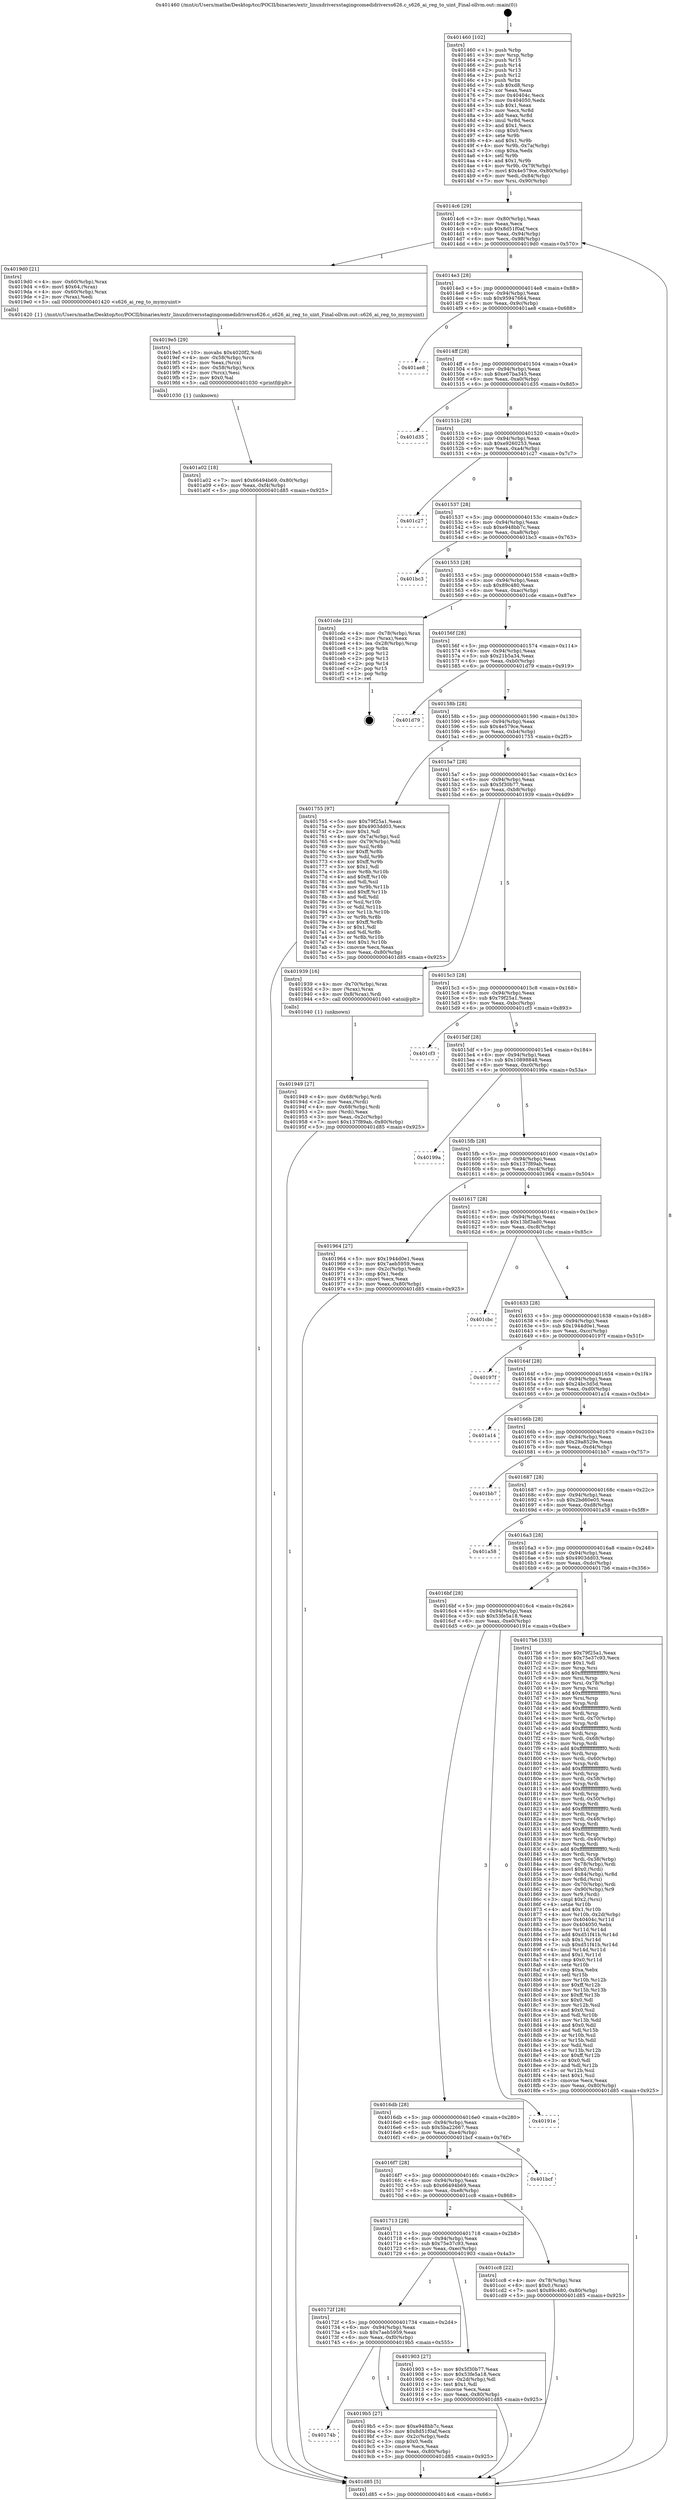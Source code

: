 digraph "0x401460" {
  label = "0x401460 (/mnt/c/Users/mathe/Desktop/tcc/POCII/binaries/extr_linuxdriversstagingcomedidriverss626.c_s626_ai_reg_to_uint_Final-ollvm.out::main(0))"
  labelloc = "t"
  node[shape=record]

  Entry [label="",width=0.3,height=0.3,shape=circle,fillcolor=black,style=filled]
  "0x4014c6" [label="{
     0x4014c6 [29]\l
     | [instrs]\l
     &nbsp;&nbsp;0x4014c6 \<+3\>: mov -0x80(%rbp),%eax\l
     &nbsp;&nbsp;0x4014c9 \<+2\>: mov %eax,%ecx\l
     &nbsp;&nbsp;0x4014cb \<+6\>: sub $0x8d51f0af,%ecx\l
     &nbsp;&nbsp;0x4014d1 \<+6\>: mov %eax,-0x94(%rbp)\l
     &nbsp;&nbsp;0x4014d7 \<+6\>: mov %ecx,-0x98(%rbp)\l
     &nbsp;&nbsp;0x4014dd \<+6\>: je 00000000004019d0 \<main+0x570\>\l
  }"]
  "0x4019d0" [label="{
     0x4019d0 [21]\l
     | [instrs]\l
     &nbsp;&nbsp;0x4019d0 \<+4\>: mov -0x60(%rbp),%rax\l
     &nbsp;&nbsp;0x4019d4 \<+6\>: movl $0x64,(%rax)\l
     &nbsp;&nbsp;0x4019da \<+4\>: mov -0x60(%rbp),%rax\l
     &nbsp;&nbsp;0x4019de \<+2\>: mov (%rax),%edi\l
     &nbsp;&nbsp;0x4019e0 \<+5\>: call 0000000000401420 \<s626_ai_reg_to_mymyuint\>\l
     | [calls]\l
     &nbsp;&nbsp;0x401420 \{1\} (/mnt/c/Users/mathe/Desktop/tcc/POCII/binaries/extr_linuxdriversstagingcomedidriverss626.c_s626_ai_reg_to_uint_Final-ollvm.out::s626_ai_reg_to_mymyuint)\l
  }"]
  "0x4014e3" [label="{
     0x4014e3 [28]\l
     | [instrs]\l
     &nbsp;&nbsp;0x4014e3 \<+5\>: jmp 00000000004014e8 \<main+0x88\>\l
     &nbsp;&nbsp;0x4014e8 \<+6\>: mov -0x94(%rbp),%eax\l
     &nbsp;&nbsp;0x4014ee \<+5\>: sub $0x95947664,%eax\l
     &nbsp;&nbsp;0x4014f3 \<+6\>: mov %eax,-0x9c(%rbp)\l
     &nbsp;&nbsp;0x4014f9 \<+6\>: je 0000000000401ae8 \<main+0x688\>\l
  }"]
  Exit [label="",width=0.3,height=0.3,shape=circle,fillcolor=black,style=filled,peripheries=2]
  "0x401ae8" [label="{
     0x401ae8\l
  }", style=dashed]
  "0x4014ff" [label="{
     0x4014ff [28]\l
     | [instrs]\l
     &nbsp;&nbsp;0x4014ff \<+5\>: jmp 0000000000401504 \<main+0xa4\>\l
     &nbsp;&nbsp;0x401504 \<+6\>: mov -0x94(%rbp),%eax\l
     &nbsp;&nbsp;0x40150a \<+5\>: sub $0xe67ba345,%eax\l
     &nbsp;&nbsp;0x40150f \<+6\>: mov %eax,-0xa0(%rbp)\l
     &nbsp;&nbsp;0x401515 \<+6\>: je 0000000000401d35 \<main+0x8d5\>\l
  }"]
  "0x401a02" [label="{
     0x401a02 [18]\l
     | [instrs]\l
     &nbsp;&nbsp;0x401a02 \<+7\>: movl $0x66494b69,-0x80(%rbp)\l
     &nbsp;&nbsp;0x401a09 \<+6\>: mov %eax,-0xf4(%rbp)\l
     &nbsp;&nbsp;0x401a0f \<+5\>: jmp 0000000000401d85 \<main+0x925\>\l
  }"]
  "0x401d35" [label="{
     0x401d35\l
  }", style=dashed]
  "0x40151b" [label="{
     0x40151b [28]\l
     | [instrs]\l
     &nbsp;&nbsp;0x40151b \<+5\>: jmp 0000000000401520 \<main+0xc0\>\l
     &nbsp;&nbsp;0x401520 \<+6\>: mov -0x94(%rbp),%eax\l
     &nbsp;&nbsp;0x401526 \<+5\>: sub $0xe9260253,%eax\l
     &nbsp;&nbsp;0x40152b \<+6\>: mov %eax,-0xa4(%rbp)\l
     &nbsp;&nbsp;0x401531 \<+6\>: je 0000000000401c27 \<main+0x7c7\>\l
  }"]
  "0x4019e5" [label="{
     0x4019e5 [29]\l
     | [instrs]\l
     &nbsp;&nbsp;0x4019e5 \<+10\>: movabs $0x4020f2,%rdi\l
     &nbsp;&nbsp;0x4019ef \<+4\>: mov -0x58(%rbp),%rcx\l
     &nbsp;&nbsp;0x4019f3 \<+2\>: mov %eax,(%rcx)\l
     &nbsp;&nbsp;0x4019f5 \<+4\>: mov -0x58(%rbp),%rcx\l
     &nbsp;&nbsp;0x4019f9 \<+2\>: mov (%rcx),%esi\l
     &nbsp;&nbsp;0x4019fb \<+2\>: mov $0x0,%al\l
     &nbsp;&nbsp;0x4019fd \<+5\>: call 0000000000401030 \<printf@plt\>\l
     | [calls]\l
     &nbsp;&nbsp;0x401030 \{1\} (unknown)\l
  }"]
  "0x401c27" [label="{
     0x401c27\l
  }", style=dashed]
  "0x401537" [label="{
     0x401537 [28]\l
     | [instrs]\l
     &nbsp;&nbsp;0x401537 \<+5\>: jmp 000000000040153c \<main+0xdc\>\l
     &nbsp;&nbsp;0x40153c \<+6\>: mov -0x94(%rbp),%eax\l
     &nbsp;&nbsp;0x401542 \<+5\>: sub $0xe948bb7c,%eax\l
     &nbsp;&nbsp;0x401547 \<+6\>: mov %eax,-0xa8(%rbp)\l
     &nbsp;&nbsp;0x40154d \<+6\>: je 0000000000401bc3 \<main+0x763\>\l
  }"]
  "0x40174b" [label="{
     0x40174b\l
  }", style=dashed]
  "0x401bc3" [label="{
     0x401bc3\l
  }", style=dashed]
  "0x401553" [label="{
     0x401553 [28]\l
     | [instrs]\l
     &nbsp;&nbsp;0x401553 \<+5\>: jmp 0000000000401558 \<main+0xf8\>\l
     &nbsp;&nbsp;0x401558 \<+6\>: mov -0x94(%rbp),%eax\l
     &nbsp;&nbsp;0x40155e \<+5\>: sub $0x89c480,%eax\l
     &nbsp;&nbsp;0x401563 \<+6\>: mov %eax,-0xac(%rbp)\l
     &nbsp;&nbsp;0x401569 \<+6\>: je 0000000000401cde \<main+0x87e\>\l
  }"]
  "0x4019b5" [label="{
     0x4019b5 [27]\l
     | [instrs]\l
     &nbsp;&nbsp;0x4019b5 \<+5\>: mov $0xe948bb7c,%eax\l
     &nbsp;&nbsp;0x4019ba \<+5\>: mov $0x8d51f0af,%ecx\l
     &nbsp;&nbsp;0x4019bf \<+3\>: mov -0x2c(%rbp),%edx\l
     &nbsp;&nbsp;0x4019c2 \<+3\>: cmp $0x0,%edx\l
     &nbsp;&nbsp;0x4019c5 \<+3\>: cmove %ecx,%eax\l
     &nbsp;&nbsp;0x4019c8 \<+3\>: mov %eax,-0x80(%rbp)\l
     &nbsp;&nbsp;0x4019cb \<+5\>: jmp 0000000000401d85 \<main+0x925\>\l
  }"]
  "0x401cde" [label="{
     0x401cde [21]\l
     | [instrs]\l
     &nbsp;&nbsp;0x401cde \<+4\>: mov -0x78(%rbp),%rax\l
     &nbsp;&nbsp;0x401ce2 \<+2\>: mov (%rax),%eax\l
     &nbsp;&nbsp;0x401ce4 \<+4\>: lea -0x28(%rbp),%rsp\l
     &nbsp;&nbsp;0x401ce8 \<+1\>: pop %rbx\l
     &nbsp;&nbsp;0x401ce9 \<+2\>: pop %r12\l
     &nbsp;&nbsp;0x401ceb \<+2\>: pop %r13\l
     &nbsp;&nbsp;0x401ced \<+2\>: pop %r14\l
     &nbsp;&nbsp;0x401cef \<+2\>: pop %r15\l
     &nbsp;&nbsp;0x401cf1 \<+1\>: pop %rbp\l
     &nbsp;&nbsp;0x401cf2 \<+1\>: ret\l
  }"]
  "0x40156f" [label="{
     0x40156f [28]\l
     | [instrs]\l
     &nbsp;&nbsp;0x40156f \<+5\>: jmp 0000000000401574 \<main+0x114\>\l
     &nbsp;&nbsp;0x401574 \<+6\>: mov -0x94(%rbp),%eax\l
     &nbsp;&nbsp;0x40157a \<+5\>: sub $0x21b5a34,%eax\l
     &nbsp;&nbsp;0x40157f \<+6\>: mov %eax,-0xb0(%rbp)\l
     &nbsp;&nbsp;0x401585 \<+6\>: je 0000000000401d79 \<main+0x919\>\l
  }"]
  "0x401949" [label="{
     0x401949 [27]\l
     | [instrs]\l
     &nbsp;&nbsp;0x401949 \<+4\>: mov -0x68(%rbp),%rdi\l
     &nbsp;&nbsp;0x40194d \<+2\>: mov %eax,(%rdi)\l
     &nbsp;&nbsp;0x40194f \<+4\>: mov -0x68(%rbp),%rdi\l
     &nbsp;&nbsp;0x401953 \<+2\>: mov (%rdi),%eax\l
     &nbsp;&nbsp;0x401955 \<+3\>: mov %eax,-0x2c(%rbp)\l
     &nbsp;&nbsp;0x401958 \<+7\>: movl $0x137f89ab,-0x80(%rbp)\l
     &nbsp;&nbsp;0x40195f \<+5\>: jmp 0000000000401d85 \<main+0x925\>\l
  }"]
  "0x401d79" [label="{
     0x401d79\l
  }", style=dashed]
  "0x40158b" [label="{
     0x40158b [28]\l
     | [instrs]\l
     &nbsp;&nbsp;0x40158b \<+5\>: jmp 0000000000401590 \<main+0x130\>\l
     &nbsp;&nbsp;0x401590 \<+6\>: mov -0x94(%rbp),%eax\l
     &nbsp;&nbsp;0x401596 \<+5\>: sub $0x4e579ce,%eax\l
     &nbsp;&nbsp;0x40159b \<+6\>: mov %eax,-0xb4(%rbp)\l
     &nbsp;&nbsp;0x4015a1 \<+6\>: je 0000000000401755 \<main+0x2f5\>\l
  }"]
  "0x40172f" [label="{
     0x40172f [28]\l
     | [instrs]\l
     &nbsp;&nbsp;0x40172f \<+5\>: jmp 0000000000401734 \<main+0x2d4\>\l
     &nbsp;&nbsp;0x401734 \<+6\>: mov -0x94(%rbp),%eax\l
     &nbsp;&nbsp;0x40173a \<+5\>: sub $0x7aeb5959,%eax\l
     &nbsp;&nbsp;0x40173f \<+6\>: mov %eax,-0xf0(%rbp)\l
     &nbsp;&nbsp;0x401745 \<+6\>: je 00000000004019b5 \<main+0x555\>\l
  }"]
  "0x401755" [label="{
     0x401755 [97]\l
     | [instrs]\l
     &nbsp;&nbsp;0x401755 \<+5\>: mov $0x79f25a1,%eax\l
     &nbsp;&nbsp;0x40175a \<+5\>: mov $0x4903dd03,%ecx\l
     &nbsp;&nbsp;0x40175f \<+2\>: mov $0x1,%dl\l
     &nbsp;&nbsp;0x401761 \<+4\>: mov -0x7a(%rbp),%sil\l
     &nbsp;&nbsp;0x401765 \<+4\>: mov -0x79(%rbp),%dil\l
     &nbsp;&nbsp;0x401769 \<+3\>: mov %sil,%r8b\l
     &nbsp;&nbsp;0x40176c \<+4\>: xor $0xff,%r8b\l
     &nbsp;&nbsp;0x401770 \<+3\>: mov %dil,%r9b\l
     &nbsp;&nbsp;0x401773 \<+4\>: xor $0xff,%r9b\l
     &nbsp;&nbsp;0x401777 \<+3\>: xor $0x1,%dl\l
     &nbsp;&nbsp;0x40177a \<+3\>: mov %r8b,%r10b\l
     &nbsp;&nbsp;0x40177d \<+4\>: and $0xff,%r10b\l
     &nbsp;&nbsp;0x401781 \<+3\>: and %dl,%sil\l
     &nbsp;&nbsp;0x401784 \<+3\>: mov %r9b,%r11b\l
     &nbsp;&nbsp;0x401787 \<+4\>: and $0xff,%r11b\l
     &nbsp;&nbsp;0x40178b \<+3\>: and %dl,%dil\l
     &nbsp;&nbsp;0x40178e \<+3\>: or %sil,%r10b\l
     &nbsp;&nbsp;0x401791 \<+3\>: or %dil,%r11b\l
     &nbsp;&nbsp;0x401794 \<+3\>: xor %r11b,%r10b\l
     &nbsp;&nbsp;0x401797 \<+3\>: or %r9b,%r8b\l
     &nbsp;&nbsp;0x40179a \<+4\>: xor $0xff,%r8b\l
     &nbsp;&nbsp;0x40179e \<+3\>: or $0x1,%dl\l
     &nbsp;&nbsp;0x4017a1 \<+3\>: and %dl,%r8b\l
     &nbsp;&nbsp;0x4017a4 \<+3\>: or %r8b,%r10b\l
     &nbsp;&nbsp;0x4017a7 \<+4\>: test $0x1,%r10b\l
     &nbsp;&nbsp;0x4017ab \<+3\>: cmovne %ecx,%eax\l
     &nbsp;&nbsp;0x4017ae \<+3\>: mov %eax,-0x80(%rbp)\l
     &nbsp;&nbsp;0x4017b1 \<+5\>: jmp 0000000000401d85 \<main+0x925\>\l
  }"]
  "0x4015a7" [label="{
     0x4015a7 [28]\l
     | [instrs]\l
     &nbsp;&nbsp;0x4015a7 \<+5\>: jmp 00000000004015ac \<main+0x14c\>\l
     &nbsp;&nbsp;0x4015ac \<+6\>: mov -0x94(%rbp),%eax\l
     &nbsp;&nbsp;0x4015b2 \<+5\>: sub $0x5f30b77,%eax\l
     &nbsp;&nbsp;0x4015b7 \<+6\>: mov %eax,-0xb8(%rbp)\l
     &nbsp;&nbsp;0x4015bd \<+6\>: je 0000000000401939 \<main+0x4d9\>\l
  }"]
  "0x401d85" [label="{
     0x401d85 [5]\l
     | [instrs]\l
     &nbsp;&nbsp;0x401d85 \<+5\>: jmp 00000000004014c6 \<main+0x66\>\l
  }"]
  "0x401460" [label="{
     0x401460 [102]\l
     | [instrs]\l
     &nbsp;&nbsp;0x401460 \<+1\>: push %rbp\l
     &nbsp;&nbsp;0x401461 \<+3\>: mov %rsp,%rbp\l
     &nbsp;&nbsp;0x401464 \<+2\>: push %r15\l
     &nbsp;&nbsp;0x401466 \<+2\>: push %r14\l
     &nbsp;&nbsp;0x401468 \<+2\>: push %r13\l
     &nbsp;&nbsp;0x40146a \<+2\>: push %r12\l
     &nbsp;&nbsp;0x40146c \<+1\>: push %rbx\l
     &nbsp;&nbsp;0x40146d \<+7\>: sub $0xd8,%rsp\l
     &nbsp;&nbsp;0x401474 \<+2\>: xor %eax,%eax\l
     &nbsp;&nbsp;0x401476 \<+7\>: mov 0x40404c,%ecx\l
     &nbsp;&nbsp;0x40147d \<+7\>: mov 0x404050,%edx\l
     &nbsp;&nbsp;0x401484 \<+3\>: sub $0x1,%eax\l
     &nbsp;&nbsp;0x401487 \<+3\>: mov %ecx,%r8d\l
     &nbsp;&nbsp;0x40148a \<+3\>: add %eax,%r8d\l
     &nbsp;&nbsp;0x40148d \<+4\>: imul %r8d,%ecx\l
     &nbsp;&nbsp;0x401491 \<+3\>: and $0x1,%ecx\l
     &nbsp;&nbsp;0x401494 \<+3\>: cmp $0x0,%ecx\l
     &nbsp;&nbsp;0x401497 \<+4\>: sete %r9b\l
     &nbsp;&nbsp;0x40149b \<+4\>: and $0x1,%r9b\l
     &nbsp;&nbsp;0x40149f \<+4\>: mov %r9b,-0x7a(%rbp)\l
     &nbsp;&nbsp;0x4014a3 \<+3\>: cmp $0xa,%edx\l
     &nbsp;&nbsp;0x4014a6 \<+4\>: setl %r9b\l
     &nbsp;&nbsp;0x4014aa \<+4\>: and $0x1,%r9b\l
     &nbsp;&nbsp;0x4014ae \<+4\>: mov %r9b,-0x79(%rbp)\l
     &nbsp;&nbsp;0x4014b2 \<+7\>: movl $0x4e579ce,-0x80(%rbp)\l
     &nbsp;&nbsp;0x4014b9 \<+6\>: mov %edi,-0x84(%rbp)\l
     &nbsp;&nbsp;0x4014bf \<+7\>: mov %rsi,-0x90(%rbp)\l
  }"]
  "0x401903" [label="{
     0x401903 [27]\l
     | [instrs]\l
     &nbsp;&nbsp;0x401903 \<+5\>: mov $0x5f30b77,%eax\l
     &nbsp;&nbsp;0x401908 \<+5\>: mov $0x53fe5a18,%ecx\l
     &nbsp;&nbsp;0x40190d \<+3\>: mov -0x2d(%rbp),%dl\l
     &nbsp;&nbsp;0x401910 \<+3\>: test $0x1,%dl\l
     &nbsp;&nbsp;0x401913 \<+3\>: cmovne %ecx,%eax\l
     &nbsp;&nbsp;0x401916 \<+3\>: mov %eax,-0x80(%rbp)\l
     &nbsp;&nbsp;0x401919 \<+5\>: jmp 0000000000401d85 \<main+0x925\>\l
  }"]
  "0x401939" [label="{
     0x401939 [16]\l
     | [instrs]\l
     &nbsp;&nbsp;0x401939 \<+4\>: mov -0x70(%rbp),%rax\l
     &nbsp;&nbsp;0x40193d \<+3\>: mov (%rax),%rax\l
     &nbsp;&nbsp;0x401940 \<+4\>: mov 0x8(%rax),%rdi\l
     &nbsp;&nbsp;0x401944 \<+5\>: call 0000000000401040 \<atoi@plt\>\l
     | [calls]\l
     &nbsp;&nbsp;0x401040 \{1\} (unknown)\l
  }"]
  "0x4015c3" [label="{
     0x4015c3 [28]\l
     | [instrs]\l
     &nbsp;&nbsp;0x4015c3 \<+5\>: jmp 00000000004015c8 \<main+0x168\>\l
     &nbsp;&nbsp;0x4015c8 \<+6\>: mov -0x94(%rbp),%eax\l
     &nbsp;&nbsp;0x4015ce \<+5\>: sub $0x79f25a1,%eax\l
     &nbsp;&nbsp;0x4015d3 \<+6\>: mov %eax,-0xbc(%rbp)\l
     &nbsp;&nbsp;0x4015d9 \<+6\>: je 0000000000401cf3 \<main+0x893\>\l
  }"]
  "0x401713" [label="{
     0x401713 [28]\l
     | [instrs]\l
     &nbsp;&nbsp;0x401713 \<+5\>: jmp 0000000000401718 \<main+0x2b8\>\l
     &nbsp;&nbsp;0x401718 \<+6\>: mov -0x94(%rbp),%eax\l
     &nbsp;&nbsp;0x40171e \<+5\>: sub $0x75e37c93,%eax\l
     &nbsp;&nbsp;0x401723 \<+6\>: mov %eax,-0xec(%rbp)\l
     &nbsp;&nbsp;0x401729 \<+6\>: je 0000000000401903 \<main+0x4a3\>\l
  }"]
  "0x401cf3" [label="{
     0x401cf3\l
  }", style=dashed]
  "0x4015df" [label="{
     0x4015df [28]\l
     | [instrs]\l
     &nbsp;&nbsp;0x4015df \<+5\>: jmp 00000000004015e4 \<main+0x184\>\l
     &nbsp;&nbsp;0x4015e4 \<+6\>: mov -0x94(%rbp),%eax\l
     &nbsp;&nbsp;0x4015ea \<+5\>: sub $0x10898848,%eax\l
     &nbsp;&nbsp;0x4015ef \<+6\>: mov %eax,-0xc0(%rbp)\l
     &nbsp;&nbsp;0x4015f5 \<+6\>: je 000000000040199a \<main+0x53a\>\l
  }"]
  "0x401cc8" [label="{
     0x401cc8 [22]\l
     | [instrs]\l
     &nbsp;&nbsp;0x401cc8 \<+4\>: mov -0x78(%rbp),%rax\l
     &nbsp;&nbsp;0x401ccc \<+6\>: movl $0x0,(%rax)\l
     &nbsp;&nbsp;0x401cd2 \<+7\>: movl $0x89c480,-0x80(%rbp)\l
     &nbsp;&nbsp;0x401cd9 \<+5\>: jmp 0000000000401d85 \<main+0x925\>\l
  }"]
  "0x40199a" [label="{
     0x40199a\l
  }", style=dashed]
  "0x4015fb" [label="{
     0x4015fb [28]\l
     | [instrs]\l
     &nbsp;&nbsp;0x4015fb \<+5\>: jmp 0000000000401600 \<main+0x1a0\>\l
     &nbsp;&nbsp;0x401600 \<+6\>: mov -0x94(%rbp),%eax\l
     &nbsp;&nbsp;0x401606 \<+5\>: sub $0x137f89ab,%eax\l
     &nbsp;&nbsp;0x40160b \<+6\>: mov %eax,-0xc4(%rbp)\l
     &nbsp;&nbsp;0x401611 \<+6\>: je 0000000000401964 \<main+0x504\>\l
  }"]
  "0x4016f7" [label="{
     0x4016f7 [28]\l
     | [instrs]\l
     &nbsp;&nbsp;0x4016f7 \<+5\>: jmp 00000000004016fc \<main+0x29c\>\l
     &nbsp;&nbsp;0x4016fc \<+6\>: mov -0x94(%rbp),%eax\l
     &nbsp;&nbsp;0x401702 \<+5\>: sub $0x66494b69,%eax\l
     &nbsp;&nbsp;0x401707 \<+6\>: mov %eax,-0xe8(%rbp)\l
     &nbsp;&nbsp;0x40170d \<+6\>: je 0000000000401cc8 \<main+0x868\>\l
  }"]
  "0x401964" [label="{
     0x401964 [27]\l
     | [instrs]\l
     &nbsp;&nbsp;0x401964 \<+5\>: mov $0x1944d0e1,%eax\l
     &nbsp;&nbsp;0x401969 \<+5\>: mov $0x7aeb5959,%ecx\l
     &nbsp;&nbsp;0x40196e \<+3\>: mov -0x2c(%rbp),%edx\l
     &nbsp;&nbsp;0x401971 \<+3\>: cmp $0x1,%edx\l
     &nbsp;&nbsp;0x401974 \<+3\>: cmovl %ecx,%eax\l
     &nbsp;&nbsp;0x401977 \<+3\>: mov %eax,-0x80(%rbp)\l
     &nbsp;&nbsp;0x40197a \<+5\>: jmp 0000000000401d85 \<main+0x925\>\l
  }"]
  "0x401617" [label="{
     0x401617 [28]\l
     | [instrs]\l
     &nbsp;&nbsp;0x401617 \<+5\>: jmp 000000000040161c \<main+0x1bc\>\l
     &nbsp;&nbsp;0x40161c \<+6\>: mov -0x94(%rbp),%eax\l
     &nbsp;&nbsp;0x401622 \<+5\>: sub $0x13bf3ad0,%eax\l
     &nbsp;&nbsp;0x401627 \<+6\>: mov %eax,-0xc8(%rbp)\l
     &nbsp;&nbsp;0x40162d \<+6\>: je 0000000000401cbc \<main+0x85c\>\l
  }"]
  "0x401bcf" [label="{
     0x401bcf\l
  }", style=dashed]
  "0x401cbc" [label="{
     0x401cbc\l
  }", style=dashed]
  "0x401633" [label="{
     0x401633 [28]\l
     | [instrs]\l
     &nbsp;&nbsp;0x401633 \<+5\>: jmp 0000000000401638 \<main+0x1d8\>\l
     &nbsp;&nbsp;0x401638 \<+6\>: mov -0x94(%rbp),%eax\l
     &nbsp;&nbsp;0x40163e \<+5\>: sub $0x1944d0e1,%eax\l
     &nbsp;&nbsp;0x401643 \<+6\>: mov %eax,-0xcc(%rbp)\l
     &nbsp;&nbsp;0x401649 \<+6\>: je 000000000040197f \<main+0x51f\>\l
  }"]
  "0x4016db" [label="{
     0x4016db [28]\l
     | [instrs]\l
     &nbsp;&nbsp;0x4016db \<+5\>: jmp 00000000004016e0 \<main+0x280\>\l
     &nbsp;&nbsp;0x4016e0 \<+6\>: mov -0x94(%rbp),%eax\l
     &nbsp;&nbsp;0x4016e6 \<+5\>: sub $0x5ba22667,%eax\l
     &nbsp;&nbsp;0x4016eb \<+6\>: mov %eax,-0xe4(%rbp)\l
     &nbsp;&nbsp;0x4016f1 \<+6\>: je 0000000000401bcf \<main+0x76f\>\l
  }"]
  "0x40197f" [label="{
     0x40197f\l
  }", style=dashed]
  "0x40164f" [label="{
     0x40164f [28]\l
     | [instrs]\l
     &nbsp;&nbsp;0x40164f \<+5\>: jmp 0000000000401654 \<main+0x1f4\>\l
     &nbsp;&nbsp;0x401654 \<+6\>: mov -0x94(%rbp),%eax\l
     &nbsp;&nbsp;0x40165a \<+5\>: sub $0x24bc3d5d,%eax\l
     &nbsp;&nbsp;0x40165f \<+6\>: mov %eax,-0xd0(%rbp)\l
     &nbsp;&nbsp;0x401665 \<+6\>: je 0000000000401a14 \<main+0x5b4\>\l
  }"]
  "0x40191e" [label="{
     0x40191e\l
  }", style=dashed]
  "0x401a14" [label="{
     0x401a14\l
  }", style=dashed]
  "0x40166b" [label="{
     0x40166b [28]\l
     | [instrs]\l
     &nbsp;&nbsp;0x40166b \<+5\>: jmp 0000000000401670 \<main+0x210\>\l
     &nbsp;&nbsp;0x401670 \<+6\>: mov -0x94(%rbp),%eax\l
     &nbsp;&nbsp;0x401676 \<+5\>: sub $0x29a8529e,%eax\l
     &nbsp;&nbsp;0x40167b \<+6\>: mov %eax,-0xd4(%rbp)\l
     &nbsp;&nbsp;0x401681 \<+6\>: je 0000000000401bb7 \<main+0x757\>\l
  }"]
  "0x4016bf" [label="{
     0x4016bf [28]\l
     | [instrs]\l
     &nbsp;&nbsp;0x4016bf \<+5\>: jmp 00000000004016c4 \<main+0x264\>\l
     &nbsp;&nbsp;0x4016c4 \<+6\>: mov -0x94(%rbp),%eax\l
     &nbsp;&nbsp;0x4016ca \<+5\>: sub $0x53fe5a18,%eax\l
     &nbsp;&nbsp;0x4016cf \<+6\>: mov %eax,-0xe0(%rbp)\l
     &nbsp;&nbsp;0x4016d5 \<+6\>: je 000000000040191e \<main+0x4be\>\l
  }"]
  "0x401bb7" [label="{
     0x401bb7\l
  }", style=dashed]
  "0x401687" [label="{
     0x401687 [28]\l
     | [instrs]\l
     &nbsp;&nbsp;0x401687 \<+5\>: jmp 000000000040168c \<main+0x22c\>\l
     &nbsp;&nbsp;0x40168c \<+6\>: mov -0x94(%rbp),%eax\l
     &nbsp;&nbsp;0x401692 \<+5\>: sub $0x2bd60e05,%eax\l
     &nbsp;&nbsp;0x401697 \<+6\>: mov %eax,-0xd8(%rbp)\l
     &nbsp;&nbsp;0x40169d \<+6\>: je 0000000000401a58 \<main+0x5f8\>\l
  }"]
  "0x4017b6" [label="{
     0x4017b6 [333]\l
     | [instrs]\l
     &nbsp;&nbsp;0x4017b6 \<+5\>: mov $0x79f25a1,%eax\l
     &nbsp;&nbsp;0x4017bb \<+5\>: mov $0x75e37c93,%ecx\l
     &nbsp;&nbsp;0x4017c0 \<+2\>: mov $0x1,%dl\l
     &nbsp;&nbsp;0x4017c2 \<+3\>: mov %rsp,%rsi\l
     &nbsp;&nbsp;0x4017c5 \<+4\>: add $0xfffffffffffffff0,%rsi\l
     &nbsp;&nbsp;0x4017c9 \<+3\>: mov %rsi,%rsp\l
     &nbsp;&nbsp;0x4017cc \<+4\>: mov %rsi,-0x78(%rbp)\l
     &nbsp;&nbsp;0x4017d0 \<+3\>: mov %rsp,%rsi\l
     &nbsp;&nbsp;0x4017d3 \<+4\>: add $0xfffffffffffffff0,%rsi\l
     &nbsp;&nbsp;0x4017d7 \<+3\>: mov %rsi,%rsp\l
     &nbsp;&nbsp;0x4017da \<+3\>: mov %rsp,%rdi\l
     &nbsp;&nbsp;0x4017dd \<+4\>: add $0xfffffffffffffff0,%rdi\l
     &nbsp;&nbsp;0x4017e1 \<+3\>: mov %rdi,%rsp\l
     &nbsp;&nbsp;0x4017e4 \<+4\>: mov %rdi,-0x70(%rbp)\l
     &nbsp;&nbsp;0x4017e8 \<+3\>: mov %rsp,%rdi\l
     &nbsp;&nbsp;0x4017eb \<+4\>: add $0xfffffffffffffff0,%rdi\l
     &nbsp;&nbsp;0x4017ef \<+3\>: mov %rdi,%rsp\l
     &nbsp;&nbsp;0x4017f2 \<+4\>: mov %rdi,-0x68(%rbp)\l
     &nbsp;&nbsp;0x4017f6 \<+3\>: mov %rsp,%rdi\l
     &nbsp;&nbsp;0x4017f9 \<+4\>: add $0xfffffffffffffff0,%rdi\l
     &nbsp;&nbsp;0x4017fd \<+3\>: mov %rdi,%rsp\l
     &nbsp;&nbsp;0x401800 \<+4\>: mov %rdi,-0x60(%rbp)\l
     &nbsp;&nbsp;0x401804 \<+3\>: mov %rsp,%rdi\l
     &nbsp;&nbsp;0x401807 \<+4\>: add $0xfffffffffffffff0,%rdi\l
     &nbsp;&nbsp;0x40180b \<+3\>: mov %rdi,%rsp\l
     &nbsp;&nbsp;0x40180e \<+4\>: mov %rdi,-0x58(%rbp)\l
     &nbsp;&nbsp;0x401812 \<+3\>: mov %rsp,%rdi\l
     &nbsp;&nbsp;0x401815 \<+4\>: add $0xfffffffffffffff0,%rdi\l
     &nbsp;&nbsp;0x401819 \<+3\>: mov %rdi,%rsp\l
     &nbsp;&nbsp;0x40181c \<+4\>: mov %rdi,-0x50(%rbp)\l
     &nbsp;&nbsp;0x401820 \<+3\>: mov %rsp,%rdi\l
     &nbsp;&nbsp;0x401823 \<+4\>: add $0xfffffffffffffff0,%rdi\l
     &nbsp;&nbsp;0x401827 \<+3\>: mov %rdi,%rsp\l
     &nbsp;&nbsp;0x40182a \<+4\>: mov %rdi,-0x48(%rbp)\l
     &nbsp;&nbsp;0x40182e \<+3\>: mov %rsp,%rdi\l
     &nbsp;&nbsp;0x401831 \<+4\>: add $0xfffffffffffffff0,%rdi\l
     &nbsp;&nbsp;0x401835 \<+3\>: mov %rdi,%rsp\l
     &nbsp;&nbsp;0x401838 \<+4\>: mov %rdi,-0x40(%rbp)\l
     &nbsp;&nbsp;0x40183c \<+3\>: mov %rsp,%rdi\l
     &nbsp;&nbsp;0x40183f \<+4\>: add $0xfffffffffffffff0,%rdi\l
     &nbsp;&nbsp;0x401843 \<+3\>: mov %rdi,%rsp\l
     &nbsp;&nbsp;0x401846 \<+4\>: mov %rdi,-0x38(%rbp)\l
     &nbsp;&nbsp;0x40184a \<+4\>: mov -0x78(%rbp),%rdi\l
     &nbsp;&nbsp;0x40184e \<+6\>: movl $0x0,(%rdi)\l
     &nbsp;&nbsp;0x401854 \<+7\>: mov -0x84(%rbp),%r8d\l
     &nbsp;&nbsp;0x40185b \<+3\>: mov %r8d,(%rsi)\l
     &nbsp;&nbsp;0x40185e \<+4\>: mov -0x70(%rbp),%rdi\l
     &nbsp;&nbsp;0x401862 \<+7\>: mov -0x90(%rbp),%r9\l
     &nbsp;&nbsp;0x401869 \<+3\>: mov %r9,(%rdi)\l
     &nbsp;&nbsp;0x40186c \<+3\>: cmpl $0x2,(%rsi)\l
     &nbsp;&nbsp;0x40186f \<+4\>: setne %r10b\l
     &nbsp;&nbsp;0x401873 \<+4\>: and $0x1,%r10b\l
     &nbsp;&nbsp;0x401877 \<+4\>: mov %r10b,-0x2d(%rbp)\l
     &nbsp;&nbsp;0x40187b \<+8\>: mov 0x40404c,%r11d\l
     &nbsp;&nbsp;0x401883 \<+7\>: mov 0x404050,%ebx\l
     &nbsp;&nbsp;0x40188a \<+3\>: mov %r11d,%r14d\l
     &nbsp;&nbsp;0x40188d \<+7\>: add $0xd51f41b,%r14d\l
     &nbsp;&nbsp;0x401894 \<+4\>: sub $0x1,%r14d\l
     &nbsp;&nbsp;0x401898 \<+7\>: sub $0xd51f41b,%r14d\l
     &nbsp;&nbsp;0x40189f \<+4\>: imul %r14d,%r11d\l
     &nbsp;&nbsp;0x4018a3 \<+4\>: and $0x1,%r11d\l
     &nbsp;&nbsp;0x4018a7 \<+4\>: cmp $0x0,%r11d\l
     &nbsp;&nbsp;0x4018ab \<+4\>: sete %r10b\l
     &nbsp;&nbsp;0x4018af \<+3\>: cmp $0xa,%ebx\l
     &nbsp;&nbsp;0x4018b2 \<+4\>: setl %r15b\l
     &nbsp;&nbsp;0x4018b6 \<+3\>: mov %r10b,%r12b\l
     &nbsp;&nbsp;0x4018b9 \<+4\>: xor $0xff,%r12b\l
     &nbsp;&nbsp;0x4018bd \<+3\>: mov %r15b,%r13b\l
     &nbsp;&nbsp;0x4018c0 \<+4\>: xor $0xff,%r13b\l
     &nbsp;&nbsp;0x4018c4 \<+3\>: xor $0x0,%dl\l
     &nbsp;&nbsp;0x4018c7 \<+3\>: mov %r12b,%sil\l
     &nbsp;&nbsp;0x4018ca \<+4\>: and $0x0,%sil\l
     &nbsp;&nbsp;0x4018ce \<+3\>: and %dl,%r10b\l
     &nbsp;&nbsp;0x4018d1 \<+3\>: mov %r13b,%dil\l
     &nbsp;&nbsp;0x4018d4 \<+4\>: and $0x0,%dil\l
     &nbsp;&nbsp;0x4018d8 \<+3\>: and %dl,%r15b\l
     &nbsp;&nbsp;0x4018db \<+3\>: or %r10b,%sil\l
     &nbsp;&nbsp;0x4018de \<+3\>: or %r15b,%dil\l
     &nbsp;&nbsp;0x4018e1 \<+3\>: xor %dil,%sil\l
     &nbsp;&nbsp;0x4018e4 \<+3\>: or %r13b,%r12b\l
     &nbsp;&nbsp;0x4018e7 \<+4\>: xor $0xff,%r12b\l
     &nbsp;&nbsp;0x4018eb \<+3\>: or $0x0,%dl\l
     &nbsp;&nbsp;0x4018ee \<+3\>: and %dl,%r12b\l
     &nbsp;&nbsp;0x4018f1 \<+3\>: or %r12b,%sil\l
     &nbsp;&nbsp;0x4018f4 \<+4\>: test $0x1,%sil\l
     &nbsp;&nbsp;0x4018f8 \<+3\>: cmovne %ecx,%eax\l
     &nbsp;&nbsp;0x4018fb \<+3\>: mov %eax,-0x80(%rbp)\l
     &nbsp;&nbsp;0x4018fe \<+5\>: jmp 0000000000401d85 \<main+0x925\>\l
  }"]
  "0x401a58" [label="{
     0x401a58\l
  }", style=dashed]
  "0x4016a3" [label="{
     0x4016a3 [28]\l
     | [instrs]\l
     &nbsp;&nbsp;0x4016a3 \<+5\>: jmp 00000000004016a8 \<main+0x248\>\l
     &nbsp;&nbsp;0x4016a8 \<+6\>: mov -0x94(%rbp),%eax\l
     &nbsp;&nbsp;0x4016ae \<+5\>: sub $0x4903dd03,%eax\l
     &nbsp;&nbsp;0x4016b3 \<+6\>: mov %eax,-0xdc(%rbp)\l
     &nbsp;&nbsp;0x4016b9 \<+6\>: je 00000000004017b6 \<main+0x356\>\l
  }"]
  Entry -> "0x401460" [label=" 1"]
  "0x4014c6" -> "0x4019d0" [label=" 1"]
  "0x4014c6" -> "0x4014e3" [label=" 8"]
  "0x401cde" -> Exit [label=" 1"]
  "0x4014e3" -> "0x401ae8" [label=" 0"]
  "0x4014e3" -> "0x4014ff" [label=" 8"]
  "0x401cc8" -> "0x401d85" [label=" 1"]
  "0x4014ff" -> "0x401d35" [label=" 0"]
  "0x4014ff" -> "0x40151b" [label=" 8"]
  "0x401a02" -> "0x401d85" [label=" 1"]
  "0x40151b" -> "0x401c27" [label=" 0"]
  "0x40151b" -> "0x401537" [label=" 8"]
  "0x4019e5" -> "0x401a02" [label=" 1"]
  "0x401537" -> "0x401bc3" [label=" 0"]
  "0x401537" -> "0x401553" [label=" 8"]
  "0x4019d0" -> "0x4019e5" [label=" 1"]
  "0x401553" -> "0x401cde" [label=" 1"]
  "0x401553" -> "0x40156f" [label=" 7"]
  "0x4019b5" -> "0x401d85" [label=" 1"]
  "0x40156f" -> "0x401d79" [label=" 0"]
  "0x40156f" -> "0x40158b" [label=" 7"]
  "0x40172f" -> "0x4019b5" [label=" 1"]
  "0x40158b" -> "0x401755" [label=" 1"]
  "0x40158b" -> "0x4015a7" [label=" 6"]
  "0x401755" -> "0x401d85" [label=" 1"]
  "0x401460" -> "0x4014c6" [label=" 1"]
  "0x401d85" -> "0x4014c6" [label=" 8"]
  "0x40172f" -> "0x40174b" [label=" 0"]
  "0x4015a7" -> "0x401939" [label=" 1"]
  "0x4015a7" -> "0x4015c3" [label=" 5"]
  "0x401964" -> "0x401d85" [label=" 1"]
  "0x4015c3" -> "0x401cf3" [label=" 0"]
  "0x4015c3" -> "0x4015df" [label=" 5"]
  "0x401939" -> "0x401949" [label=" 1"]
  "0x4015df" -> "0x40199a" [label=" 0"]
  "0x4015df" -> "0x4015fb" [label=" 5"]
  "0x401903" -> "0x401d85" [label=" 1"]
  "0x4015fb" -> "0x401964" [label=" 1"]
  "0x4015fb" -> "0x401617" [label=" 4"]
  "0x401713" -> "0x401903" [label=" 1"]
  "0x401617" -> "0x401cbc" [label=" 0"]
  "0x401617" -> "0x401633" [label=" 4"]
  "0x401949" -> "0x401d85" [label=" 1"]
  "0x401633" -> "0x40197f" [label=" 0"]
  "0x401633" -> "0x40164f" [label=" 4"]
  "0x4016f7" -> "0x401cc8" [label=" 1"]
  "0x40164f" -> "0x401a14" [label=" 0"]
  "0x40164f" -> "0x40166b" [label=" 4"]
  "0x401713" -> "0x40172f" [label=" 1"]
  "0x40166b" -> "0x401bb7" [label=" 0"]
  "0x40166b" -> "0x401687" [label=" 4"]
  "0x4016f7" -> "0x401713" [label=" 2"]
  "0x401687" -> "0x401a58" [label=" 0"]
  "0x401687" -> "0x4016a3" [label=" 4"]
  "0x4016bf" -> "0x4016db" [label=" 3"]
  "0x4016a3" -> "0x4017b6" [label=" 1"]
  "0x4016a3" -> "0x4016bf" [label=" 3"]
  "0x4016db" -> "0x401bcf" [label=" 0"]
  "0x4017b6" -> "0x401d85" [label=" 1"]
  "0x4016db" -> "0x4016f7" [label=" 3"]
  "0x4016bf" -> "0x40191e" [label=" 0"]
}
